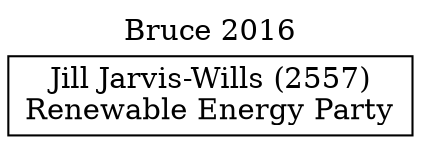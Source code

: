 // House preference flow
digraph "Jill Jarvis-Wills (2557)_Bruce_2016" {
	graph [label="Bruce 2016" labelloc=t mclimit=10]
	node [shape=box]
	"Jill Jarvis-Wills (2557)" [label="Jill Jarvis-Wills (2557)
Renewable Energy Party"]
}
